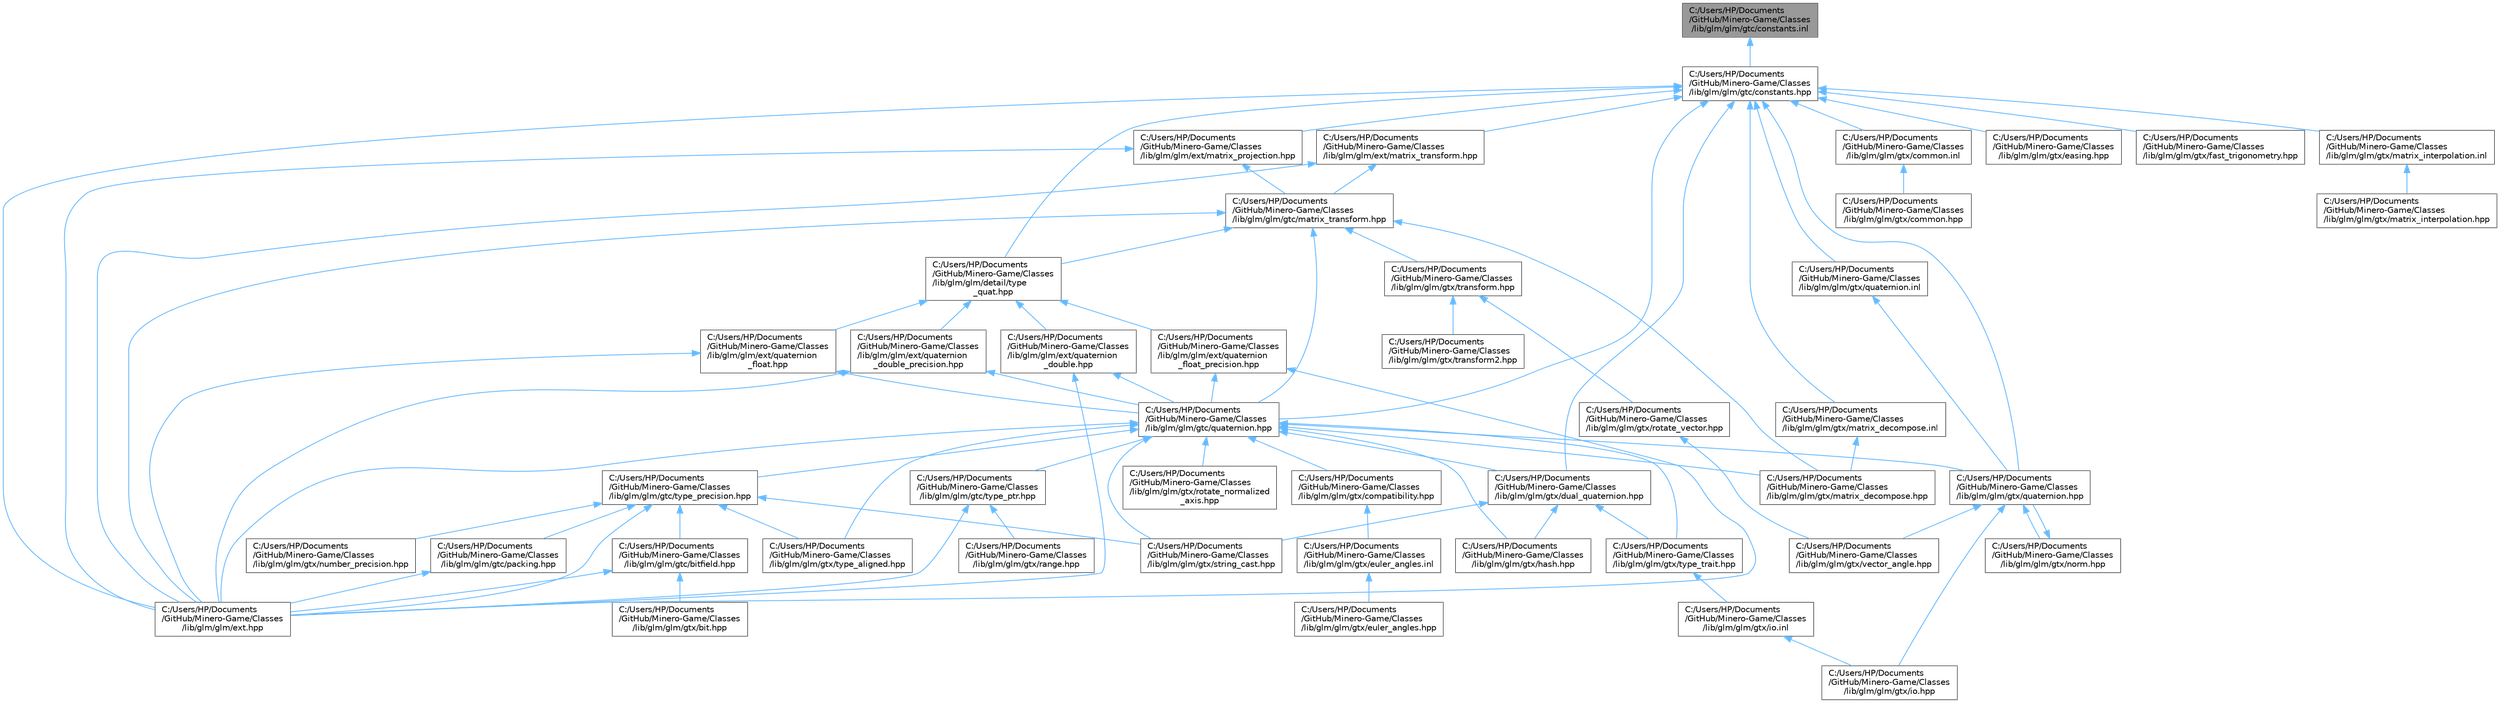 digraph "C:/Users/HP/Documents/GitHub/Minero-Game/Classes/lib/glm/glm/gtc/constants.inl"
{
 // LATEX_PDF_SIZE
  bgcolor="transparent";
  edge [fontname=Helvetica,fontsize=10,labelfontname=Helvetica,labelfontsize=10];
  node [fontname=Helvetica,fontsize=10,shape=box,height=0.2,width=0.4];
  Node1 [id="Node000001",label="C:/Users/HP/Documents\l/GitHub/Minero-Game/Classes\l/lib/glm/glm/gtc/constants.inl",height=0.2,width=0.4,color="gray40", fillcolor="grey60", style="filled", fontcolor="black",tooltip=" "];
  Node1 -> Node2 [id="edge77_Node000001_Node000002",dir="back",color="steelblue1",style="solid",tooltip=" "];
  Node2 [id="Node000002",label="C:/Users/HP/Documents\l/GitHub/Minero-Game/Classes\l/lib/glm/glm/gtc/constants.hpp",height=0.2,width=0.4,color="grey40", fillcolor="white", style="filled",URL="$_classes_2lib_2glm_2glm_2gtc_2constants_8hpp.html",tooltip=" "];
  Node2 -> Node3 [id="edge78_Node000002_Node000003",dir="back",color="steelblue1",style="solid",tooltip=" "];
  Node3 [id="Node000003",label="C:/Users/HP/Documents\l/GitHub/Minero-Game/Classes\l/lib/glm/glm/detail/type\l_quat.hpp",height=0.2,width=0.4,color="grey40", fillcolor="white", style="filled",URL="$_classes_2lib_2glm_2glm_2detail_2type__quat_8hpp.html",tooltip=" "];
  Node3 -> Node4 [id="edge79_Node000003_Node000004",dir="back",color="steelblue1",style="solid",tooltip=" "];
  Node4 [id="Node000004",label="C:/Users/HP/Documents\l/GitHub/Minero-Game/Classes\l/lib/glm/glm/ext/quaternion\l_double.hpp",height=0.2,width=0.4,color="grey40", fillcolor="white", style="filled",URL="$_classes_2lib_2glm_2glm_2ext_2quaternion__double_8hpp.html",tooltip=" "];
  Node4 -> Node5 [id="edge80_Node000004_Node000005",dir="back",color="steelblue1",style="solid",tooltip=" "];
  Node5 [id="Node000005",label="C:/Users/HP/Documents\l/GitHub/Minero-Game/Classes\l/lib/glm/glm/ext.hpp",height=0.2,width=0.4,color="grey40", fillcolor="white", style="filled",URL="$_classes_2lib_2glm_2glm_2ext_8hpp.html",tooltip=" "];
  Node4 -> Node6 [id="edge81_Node000004_Node000006",dir="back",color="steelblue1",style="solid",tooltip=" "];
  Node6 [id="Node000006",label="C:/Users/HP/Documents\l/GitHub/Minero-Game/Classes\l/lib/glm/glm/gtc/quaternion.hpp",height=0.2,width=0.4,color="grey40", fillcolor="white", style="filled",URL="$_classes_2lib_2glm_2glm_2gtc_2quaternion_8hpp.html",tooltip=" "];
  Node6 -> Node5 [id="edge82_Node000006_Node000005",dir="back",color="steelblue1",style="solid",tooltip=" "];
  Node6 -> Node7 [id="edge83_Node000006_Node000007",dir="back",color="steelblue1",style="solid",tooltip=" "];
  Node7 [id="Node000007",label="C:/Users/HP/Documents\l/GitHub/Minero-Game/Classes\l/lib/glm/glm/gtc/type_precision.hpp",height=0.2,width=0.4,color="grey40", fillcolor="white", style="filled",URL="$_classes_2lib_2glm_2glm_2gtc_2type__precision_8hpp.html",tooltip=" "];
  Node7 -> Node5 [id="edge84_Node000007_Node000005",dir="back",color="steelblue1",style="solid",tooltip=" "];
  Node7 -> Node8 [id="edge85_Node000007_Node000008",dir="back",color="steelblue1",style="solid",tooltip=" "];
  Node8 [id="Node000008",label="C:/Users/HP/Documents\l/GitHub/Minero-Game/Classes\l/lib/glm/glm/gtc/bitfield.hpp",height=0.2,width=0.4,color="grey40", fillcolor="white", style="filled",URL="$_classes_2lib_2glm_2glm_2gtc_2bitfield_8hpp.html",tooltip=" "];
  Node8 -> Node5 [id="edge86_Node000008_Node000005",dir="back",color="steelblue1",style="solid",tooltip=" "];
  Node8 -> Node9 [id="edge87_Node000008_Node000009",dir="back",color="steelblue1",style="solid",tooltip=" "];
  Node9 [id="Node000009",label="C:/Users/HP/Documents\l/GitHub/Minero-Game/Classes\l/lib/glm/glm/gtx/bit.hpp",height=0.2,width=0.4,color="grey40", fillcolor="white", style="filled",URL="$_classes_2lib_2glm_2glm_2gtx_2bit_8hpp.html",tooltip=" "];
  Node7 -> Node10 [id="edge88_Node000007_Node000010",dir="back",color="steelblue1",style="solid",tooltip=" "];
  Node10 [id="Node000010",label="C:/Users/HP/Documents\l/GitHub/Minero-Game/Classes\l/lib/glm/glm/gtc/packing.hpp",height=0.2,width=0.4,color="grey40", fillcolor="white", style="filled",URL="$_classes_2lib_2glm_2glm_2gtc_2packing_8hpp.html",tooltip=" "];
  Node10 -> Node5 [id="edge89_Node000010_Node000005",dir="back",color="steelblue1",style="solid",tooltip=" "];
  Node7 -> Node11 [id="edge90_Node000007_Node000011",dir="back",color="steelblue1",style="solid",tooltip=" "];
  Node11 [id="Node000011",label="C:/Users/HP/Documents\l/GitHub/Minero-Game/Classes\l/lib/glm/glm/gtx/number_precision.hpp",height=0.2,width=0.4,color="grey40", fillcolor="white", style="filled",URL="$_classes_2lib_2glm_2glm_2gtx_2number__precision_8hpp.html",tooltip=" "];
  Node7 -> Node12 [id="edge91_Node000007_Node000012",dir="back",color="steelblue1",style="solid",tooltip=" "];
  Node12 [id="Node000012",label="C:/Users/HP/Documents\l/GitHub/Minero-Game/Classes\l/lib/glm/glm/gtx/string_cast.hpp",height=0.2,width=0.4,color="grey40", fillcolor="white", style="filled",URL="$_classes_2lib_2glm_2glm_2gtx_2string__cast_8hpp.html",tooltip=" "];
  Node7 -> Node13 [id="edge92_Node000007_Node000013",dir="back",color="steelblue1",style="solid",tooltip=" "];
  Node13 [id="Node000013",label="C:/Users/HP/Documents\l/GitHub/Minero-Game/Classes\l/lib/glm/glm/gtx/type_aligned.hpp",height=0.2,width=0.4,color="grey40", fillcolor="white", style="filled",URL="$_classes_2lib_2glm_2glm_2gtx_2type__aligned_8hpp.html",tooltip=" "];
  Node6 -> Node14 [id="edge93_Node000006_Node000014",dir="back",color="steelblue1",style="solid",tooltip=" "];
  Node14 [id="Node000014",label="C:/Users/HP/Documents\l/GitHub/Minero-Game/Classes\l/lib/glm/glm/gtc/type_ptr.hpp",height=0.2,width=0.4,color="grey40", fillcolor="white", style="filled",URL="$_classes_2lib_2glm_2glm_2gtc_2type__ptr_8hpp.html",tooltip=" "];
  Node14 -> Node5 [id="edge94_Node000014_Node000005",dir="back",color="steelblue1",style="solid",tooltip=" "];
  Node14 -> Node15 [id="edge95_Node000014_Node000015",dir="back",color="steelblue1",style="solid",tooltip=" "];
  Node15 [id="Node000015",label="C:/Users/HP/Documents\l/GitHub/Minero-Game/Classes\l/lib/glm/glm/gtx/range.hpp",height=0.2,width=0.4,color="grey40", fillcolor="white", style="filled",URL="$_classes_2lib_2glm_2glm_2gtx_2range_8hpp.html",tooltip=" "];
  Node6 -> Node16 [id="edge96_Node000006_Node000016",dir="back",color="steelblue1",style="solid",tooltip=" "];
  Node16 [id="Node000016",label="C:/Users/HP/Documents\l/GitHub/Minero-Game/Classes\l/lib/glm/glm/gtx/compatibility.hpp",height=0.2,width=0.4,color="grey40", fillcolor="white", style="filled",URL="$_classes_2lib_2glm_2glm_2gtx_2compatibility_8hpp.html",tooltip=" "];
  Node16 -> Node17 [id="edge97_Node000016_Node000017",dir="back",color="steelblue1",style="solid",tooltip=" "];
  Node17 [id="Node000017",label="C:/Users/HP/Documents\l/GitHub/Minero-Game/Classes\l/lib/glm/glm/gtx/euler_angles.inl",height=0.2,width=0.4,color="grey40", fillcolor="white", style="filled",URL="$_classes_2lib_2glm_2glm_2gtx_2euler__angles_8inl.html",tooltip=" "];
  Node17 -> Node18 [id="edge98_Node000017_Node000018",dir="back",color="steelblue1",style="solid",tooltip=" "];
  Node18 [id="Node000018",label="C:/Users/HP/Documents\l/GitHub/Minero-Game/Classes\l/lib/glm/glm/gtx/euler_angles.hpp",height=0.2,width=0.4,color="grey40", fillcolor="white", style="filled",URL="$_classes_2lib_2glm_2glm_2gtx_2euler__angles_8hpp.html",tooltip=" "];
  Node6 -> Node19 [id="edge99_Node000006_Node000019",dir="back",color="steelblue1",style="solid",tooltip=" "];
  Node19 [id="Node000019",label="C:/Users/HP/Documents\l/GitHub/Minero-Game/Classes\l/lib/glm/glm/gtx/dual_quaternion.hpp",height=0.2,width=0.4,color="grey40", fillcolor="white", style="filled",URL="$_classes_2lib_2glm_2glm_2gtx_2dual__quaternion_8hpp.html",tooltip=" "];
  Node19 -> Node20 [id="edge100_Node000019_Node000020",dir="back",color="steelblue1",style="solid",tooltip=" "];
  Node20 [id="Node000020",label="C:/Users/HP/Documents\l/GitHub/Minero-Game/Classes\l/lib/glm/glm/gtx/hash.hpp",height=0.2,width=0.4,color="grey40", fillcolor="white", style="filled",URL="$_classes_2lib_2glm_2glm_2gtx_2hash_8hpp.html",tooltip=" "];
  Node19 -> Node12 [id="edge101_Node000019_Node000012",dir="back",color="steelblue1",style="solid",tooltip=" "];
  Node19 -> Node21 [id="edge102_Node000019_Node000021",dir="back",color="steelblue1",style="solid",tooltip=" "];
  Node21 [id="Node000021",label="C:/Users/HP/Documents\l/GitHub/Minero-Game/Classes\l/lib/glm/glm/gtx/type_trait.hpp",height=0.2,width=0.4,color="grey40", fillcolor="white", style="filled",URL="$_classes_2lib_2glm_2glm_2gtx_2type__trait_8hpp.html",tooltip=" "];
  Node21 -> Node22 [id="edge103_Node000021_Node000022",dir="back",color="steelblue1",style="solid",tooltip=" "];
  Node22 [id="Node000022",label="C:/Users/HP/Documents\l/GitHub/Minero-Game/Classes\l/lib/glm/glm/gtx/io.inl",height=0.2,width=0.4,color="grey40", fillcolor="white", style="filled",URL="$_classes_2lib_2glm_2glm_2gtx_2io_8inl.html",tooltip=" "];
  Node22 -> Node23 [id="edge104_Node000022_Node000023",dir="back",color="steelblue1",style="solid",tooltip=" "];
  Node23 [id="Node000023",label="C:/Users/HP/Documents\l/GitHub/Minero-Game/Classes\l/lib/glm/glm/gtx/io.hpp",height=0.2,width=0.4,color="grey40", fillcolor="white", style="filled",URL="$_classes_2lib_2glm_2glm_2gtx_2io_8hpp.html",tooltip=" "];
  Node6 -> Node20 [id="edge105_Node000006_Node000020",dir="back",color="steelblue1",style="solid",tooltip=" "];
  Node6 -> Node24 [id="edge106_Node000006_Node000024",dir="back",color="steelblue1",style="solid",tooltip=" "];
  Node24 [id="Node000024",label="C:/Users/HP/Documents\l/GitHub/Minero-Game/Classes\l/lib/glm/glm/gtx/matrix_decompose.hpp",height=0.2,width=0.4,color="grey40", fillcolor="white", style="filled",URL="$_classes_2lib_2glm_2glm_2gtx_2matrix__decompose_8hpp.html",tooltip=" "];
  Node6 -> Node25 [id="edge107_Node000006_Node000025",dir="back",color="steelblue1",style="solid",tooltip=" "];
  Node25 [id="Node000025",label="C:/Users/HP/Documents\l/GitHub/Minero-Game/Classes\l/lib/glm/glm/gtx/quaternion.hpp",height=0.2,width=0.4,color="grey40", fillcolor="white", style="filled",URL="$_classes_2lib_2glm_2glm_2gtx_2quaternion_8hpp.html",tooltip=" "];
  Node25 -> Node23 [id="edge108_Node000025_Node000023",dir="back",color="steelblue1",style="solid",tooltip=" "];
  Node25 -> Node26 [id="edge109_Node000025_Node000026",dir="back",color="steelblue1",style="solid",tooltip=" "];
  Node26 [id="Node000026",label="C:/Users/HP/Documents\l/GitHub/Minero-Game/Classes\l/lib/glm/glm/gtx/norm.hpp",height=0.2,width=0.4,color="grey40", fillcolor="white", style="filled",URL="$_classes_2lib_2glm_2glm_2gtx_2norm_8hpp.html",tooltip=" "];
  Node26 -> Node25 [id="edge110_Node000026_Node000025",dir="back",color="steelblue1",style="solid",tooltip=" "];
  Node25 -> Node27 [id="edge111_Node000025_Node000027",dir="back",color="steelblue1",style="solid",tooltip=" "];
  Node27 [id="Node000027",label="C:/Users/HP/Documents\l/GitHub/Minero-Game/Classes\l/lib/glm/glm/gtx/vector_angle.hpp",height=0.2,width=0.4,color="grey40", fillcolor="white", style="filled",URL="$_classes_2lib_2glm_2glm_2gtx_2vector__angle_8hpp.html",tooltip=" "];
  Node6 -> Node28 [id="edge112_Node000006_Node000028",dir="back",color="steelblue1",style="solid",tooltip=" "];
  Node28 [id="Node000028",label="C:/Users/HP/Documents\l/GitHub/Minero-Game/Classes\l/lib/glm/glm/gtx/rotate_normalized\l_axis.hpp",height=0.2,width=0.4,color="grey40", fillcolor="white", style="filled",URL="$_classes_2lib_2glm_2glm_2gtx_2rotate__normalized__axis_8hpp.html",tooltip=" "];
  Node6 -> Node12 [id="edge113_Node000006_Node000012",dir="back",color="steelblue1",style="solid",tooltip=" "];
  Node6 -> Node13 [id="edge114_Node000006_Node000013",dir="back",color="steelblue1",style="solid",tooltip=" "];
  Node6 -> Node21 [id="edge115_Node000006_Node000021",dir="back",color="steelblue1",style="solid",tooltip=" "];
  Node3 -> Node29 [id="edge116_Node000003_Node000029",dir="back",color="steelblue1",style="solid",tooltip=" "];
  Node29 [id="Node000029",label="C:/Users/HP/Documents\l/GitHub/Minero-Game/Classes\l/lib/glm/glm/ext/quaternion\l_double_precision.hpp",height=0.2,width=0.4,color="grey40", fillcolor="white", style="filled",URL="$_classes_2lib_2glm_2glm_2ext_2quaternion__double__precision_8hpp.html",tooltip=" "];
  Node29 -> Node5 [id="edge117_Node000029_Node000005",dir="back",color="steelblue1",style="solid",tooltip=" "];
  Node29 -> Node6 [id="edge118_Node000029_Node000006",dir="back",color="steelblue1",style="solid",tooltip=" "];
  Node3 -> Node30 [id="edge119_Node000003_Node000030",dir="back",color="steelblue1",style="solid",tooltip=" "];
  Node30 [id="Node000030",label="C:/Users/HP/Documents\l/GitHub/Minero-Game/Classes\l/lib/glm/glm/ext/quaternion\l_float.hpp",height=0.2,width=0.4,color="grey40", fillcolor="white", style="filled",URL="$_classes_2lib_2glm_2glm_2ext_2quaternion__float_8hpp.html",tooltip=" "];
  Node30 -> Node5 [id="edge120_Node000030_Node000005",dir="back",color="steelblue1",style="solid",tooltip=" "];
  Node30 -> Node6 [id="edge121_Node000030_Node000006",dir="back",color="steelblue1",style="solid",tooltip=" "];
  Node3 -> Node31 [id="edge122_Node000003_Node000031",dir="back",color="steelblue1",style="solid",tooltip=" "];
  Node31 [id="Node000031",label="C:/Users/HP/Documents\l/GitHub/Minero-Game/Classes\l/lib/glm/glm/ext/quaternion\l_float_precision.hpp",height=0.2,width=0.4,color="grey40", fillcolor="white", style="filled",URL="$_classes_2lib_2glm_2glm_2ext_2quaternion__float__precision_8hpp.html",tooltip=" "];
  Node31 -> Node5 [id="edge123_Node000031_Node000005",dir="back",color="steelblue1",style="solid",tooltip=" "];
  Node31 -> Node6 [id="edge124_Node000031_Node000006",dir="back",color="steelblue1",style="solid",tooltip=" "];
  Node2 -> Node5 [id="edge125_Node000002_Node000005",dir="back",color="steelblue1",style="solid",tooltip=" "];
  Node2 -> Node32 [id="edge126_Node000002_Node000032",dir="back",color="steelblue1",style="solid",tooltip=" "];
  Node32 [id="Node000032",label="C:/Users/HP/Documents\l/GitHub/Minero-Game/Classes\l/lib/glm/glm/ext/matrix_projection.hpp",height=0.2,width=0.4,color="grey40", fillcolor="white", style="filled",URL="$_classes_2lib_2glm_2glm_2ext_2matrix__projection_8hpp.html",tooltip=" "];
  Node32 -> Node5 [id="edge127_Node000032_Node000005",dir="back",color="steelblue1",style="solid",tooltip=" "];
  Node32 -> Node33 [id="edge128_Node000032_Node000033",dir="back",color="steelblue1",style="solid",tooltip=" "];
  Node33 [id="Node000033",label="C:/Users/HP/Documents\l/GitHub/Minero-Game/Classes\l/lib/glm/glm/gtc/matrix_transform.hpp",height=0.2,width=0.4,color="grey40", fillcolor="white", style="filled",URL="$_classes_2lib_2glm_2glm_2gtc_2matrix__transform_8hpp.html",tooltip=" "];
  Node33 -> Node3 [id="edge129_Node000033_Node000003",dir="back",color="steelblue1",style="solid",tooltip=" "];
  Node33 -> Node5 [id="edge130_Node000033_Node000005",dir="back",color="steelblue1",style="solid",tooltip=" "];
  Node33 -> Node6 [id="edge131_Node000033_Node000006",dir="back",color="steelblue1",style="solid",tooltip=" "];
  Node33 -> Node24 [id="edge132_Node000033_Node000024",dir="back",color="steelblue1",style="solid",tooltip=" "];
  Node33 -> Node34 [id="edge133_Node000033_Node000034",dir="back",color="steelblue1",style="solid",tooltip=" "];
  Node34 [id="Node000034",label="C:/Users/HP/Documents\l/GitHub/Minero-Game/Classes\l/lib/glm/glm/gtx/transform.hpp",height=0.2,width=0.4,color="grey40", fillcolor="white", style="filled",URL="$_classes_2lib_2glm_2glm_2gtx_2transform_8hpp.html",tooltip=" "];
  Node34 -> Node35 [id="edge134_Node000034_Node000035",dir="back",color="steelblue1",style="solid",tooltip=" "];
  Node35 [id="Node000035",label="C:/Users/HP/Documents\l/GitHub/Minero-Game/Classes\l/lib/glm/glm/gtx/rotate_vector.hpp",height=0.2,width=0.4,color="grey40", fillcolor="white", style="filled",URL="$_classes_2lib_2glm_2glm_2gtx_2rotate__vector_8hpp.html",tooltip=" "];
  Node35 -> Node27 [id="edge135_Node000035_Node000027",dir="back",color="steelblue1",style="solid",tooltip=" "];
  Node34 -> Node36 [id="edge136_Node000034_Node000036",dir="back",color="steelblue1",style="solid",tooltip=" "];
  Node36 [id="Node000036",label="C:/Users/HP/Documents\l/GitHub/Minero-Game/Classes\l/lib/glm/glm/gtx/transform2.hpp",height=0.2,width=0.4,color="grey40", fillcolor="white", style="filled",URL="$_classes_2lib_2glm_2glm_2gtx_2transform2_8hpp.html",tooltip=" "];
  Node2 -> Node37 [id="edge137_Node000002_Node000037",dir="back",color="steelblue1",style="solid",tooltip=" "];
  Node37 [id="Node000037",label="C:/Users/HP/Documents\l/GitHub/Minero-Game/Classes\l/lib/glm/glm/ext/matrix_transform.hpp",height=0.2,width=0.4,color="grey40", fillcolor="white", style="filled",URL="$_classes_2lib_2glm_2glm_2ext_2matrix__transform_8hpp.html",tooltip=" "];
  Node37 -> Node5 [id="edge138_Node000037_Node000005",dir="back",color="steelblue1",style="solid",tooltip=" "];
  Node37 -> Node33 [id="edge139_Node000037_Node000033",dir="back",color="steelblue1",style="solid",tooltip=" "];
  Node2 -> Node6 [id="edge140_Node000002_Node000006",dir="back",color="steelblue1",style="solid",tooltip=" "];
  Node2 -> Node38 [id="edge141_Node000002_Node000038",dir="back",color="steelblue1",style="solid",tooltip=" "];
  Node38 [id="Node000038",label="C:/Users/HP/Documents\l/GitHub/Minero-Game/Classes\l/lib/glm/glm/gtx/common.inl",height=0.2,width=0.4,color="grey40", fillcolor="white", style="filled",URL="$_classes_2lib_2glm_2glm_2gtx_2common_8inl.html",tooltip=" "];
  Node38 -> Node39 [id="edge142_Node000038_Node000039",dir="back",color="steelblue1",style="solid",tooltip=" "];
  Node39 [id="Node000039",label="C:/Users/HP/Documents\l/GitHub/Minero-Game/Classes\l/lib/glm/glm/gtx/common.hpp",height=0.2,width=0.4,color="grey40", fillcolor="white", style="filled",URL="$_classes_2lib_2glm_2glm_2gtx_2common_8hpp.html",tooltip=" "];
  Node2 -> Node19 [id="edge143_Node000002_Node000019",dir="back",color="steelblue1",style="solid",tooltip=" "];
  Node2 -> Node40 [id="edge144_Node000002_Node000040",dir="back",color="steelblue1",style="solid",tooltip=" "];
  Node40 [id="Node000040",label="C:/Users/HP/Documents\l/GitHub/Minero-Game/Classes\l/lib/glm/glm/gtx/easing.hpp",height=0.2,width=0.4,color="grey40", fillcolor="white", style="filled",URL="$_classes_2lib_2glm_2glm_2gtx_2easing_8hpp.html",tooltip=" "];
  Node2 -> Node41 [id="edge145_Node000002_Node000041",dir="back",color="steelblue1",style="solid",tooltip=" "];
  Node41 [id="Node000041",label="C:/Users/HP/Documents\l/GitHub/Minero-Game/Classes\l/lib/glm/glm/gtx/fast_trigonometry.hpp",height=0.2,width=0.4,color="grey40", fillcolor="white", style="filled",URL="$_classes_2lib_2glm_2glm_2gtx_2fast__trigonometry_8hpp.html",tooltip=" "];
  Node2 -> Node42 [id="edge146_Node000002_Node000042",dir="back",color="steelblue1",style="solid",tooltip=" "];
  Node42 [id="Node000042",label="C:/Users/HP/Documents\l/GitHub/Minero-Game/Classes\l/lib/glm/glm/gtx/matrix_decompose.inl",height=0.2,width=0.4,color="grey40", fillcolor="white", style="filled",URL="$_classes_2lib_2glm_2glm_2gtx_2matrix__decompose_8inl.html",tooltip=" "];
  Node42 -> Node24 [id="edge147_Node000042_Node000024",dir="back",color="steelblue1",style="solid",tooltip=" "];
  Node2 -> Node43 [id="edge148_Node000002_Node000043",dir="back",color="steelblue1",style="solid",tooltip=" "];
  Node43 [id="Node000043",label="C:/Users/HP/Documents\l/GitHub/Minero-Game/Classes\l/lib/glm/glm/gtx/matrix_interpolation.inl",height=0.2,width=0.4,color="grey40", fillcolor="white", style="filled",URL="$_classes_2lib_2glm_2glm_2gtx_2matrix__interpolation_8inl.html",tooltip=" "];
  Node43 -> Node44 [id="edge149_Node000043_Node000044",dir="back",color="steelblue1",style="solid",tooltip=" "];
  Node44 [id="Node000044",label="C:/Users/HP/Documents\l/GitHub/Minero-Game/Classes\l/lib/glm/glm/gtx/matrix_interpolation.hpp",height=0.2,width=0.4,color="grey40", fillcolor="white", style="filled",URL="$_classes_2lib_2glm_2glm_2gtx_2matrix__interpolation_8hpp.html",tooltip=" "];
  Node2 -> Node25 [id="edge150_Node000002_Node000025",dir="back",color="steelblue1",style="solid",tooltip=" "];
  Node2 -> Node45 [id="edge151_Node000002_Node000045",dir="back",color="steelblue1",style="solid",tooltip=" "];
  Node45 [id="Node000045",label="C:/Users/HP/Documents\l/GitHub/Minero-Game/Classes\l/lib/glm/glm/gtx/quaternion.inl",height=0.2,width=0.4,color="grey40", fillcolor="white", style="filled",URL="$_classes_2lib_2glm_2glm_2gtx_2quaternion_8inl.html",tooltip=" "];
  Node45 -> Node25 [id="edge152_Node000045_Node000025",dir="back",color="steelblue1",style="solid",tooltip=" "];
}
